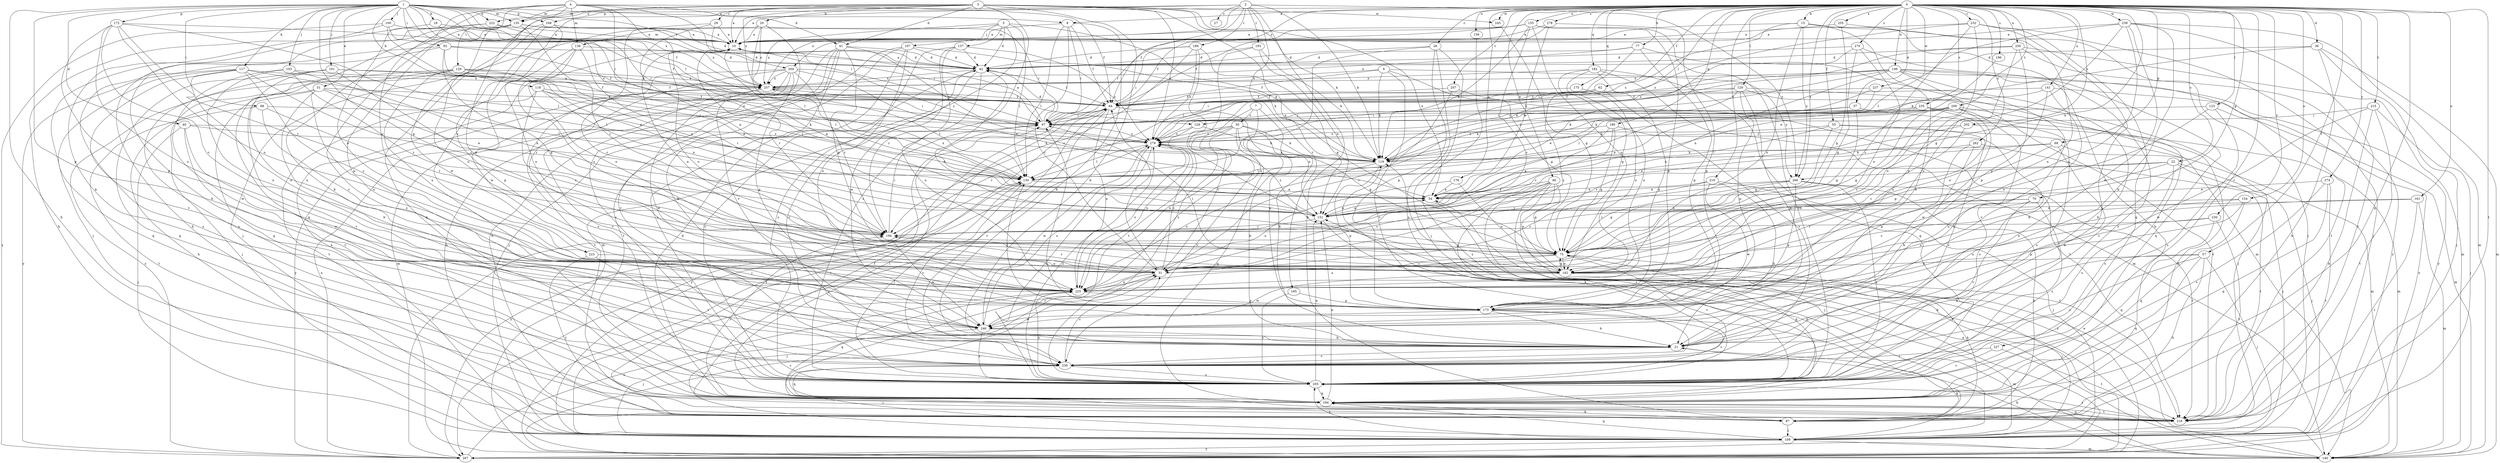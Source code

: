 strict digraph  {
0;
1;
2;
3;
4;
5;
6;
7;
8;
10;
15;
18;
20;
21;
22;
26;
27;
29;
30;
31;
36;
37;
40;
41;
42;
46;
51;
54;
55;
57;
62;
64;
68;
70;
75;
77;
87;
88;
92;
97;
100;
101;
103;
107;
108;
117;
118;
119;
120;
123;
128;
129;
130;
135;
136;
137;
140;
141;
146;
151;
154;
155;
156;
161;
162;
168;
172;
173;
175;
176;
180;
182;
184;
185;
189;
193;
194;
196;
202;
204;
205;
207;
209;
210;
215;
216;
222;
223;
225;
227;
230;
232;
235;
236;
237;
239;
245;
246;
250;
255;
257;
262;
266;
267;
270;
274;
278;
279;
0 -> 8  [label=a];
0 -> 15  [label=b];
0 -> 22  [label=c];
0 -> 26  [label=c];
0 -> 36  [label=d];
0 -> 37  [label=d];
0 -> 46  [label=e];
0 -> 55  [label=f];
0 -> 57  [label=f];
0 -> 62  [label=f];
0 -> 68  [label=g];
0 -> 70  [label=g];
0 -> 77  [label=h];
0 -> 120  [label=l];
0 -> 123  [label=l];
0 -> 128  [label=l];
0 -> 141  [label=n];
0 -> 146  [label=n];
0 -> 151  [label=n];
0 -> 154  [label=o];
0 -> 155  [label=o];
0 -> 156  [label=o];
0 -> 161  [label=o];
0 -> 168  [label=p];
0 -> 175  [label=q];
0 -> 176  [label=q];
0 -> 180  [label=q];
0 -> 182  [label=q];
0 -> 184  [label=q];
0 -> 196  [label=s];
0 -> 202  [label=s];
0 -> 204  [label=s];
0 -> 207  [label=t];
0 -> 209  [label=t];
0 -> 210  [label=t];
0 -> 215  [label=t];
0 -> 216  [label=t];
0 -> 227  [label=v];
0 -> 230  [label=v];
0 -> 232  [label=v];
0 -> 235  [label=v];
0 -> 237  [label=w];
0 -> 239  [label=w];
0 -> 245  [label=w];
0 -> 250  [label=x];
0 -> 255  [label=x];
0 -> 262  [label=y];
0 -> 266  [label=y];
0 -> 270  [label=z];
0 -> 274  [label=z];
0 -> 278  [label=z];
1 -> 8  [label=a];
1 -> 18  [label=b];
1 -> 40  [label=d];
1 -> 51  [label=e];
1 -> 64  [label=f];
1 -> 75  [label=g];
1 -> 87  [label=h];
1 -> 88  [label=i];
1 -> 92  [label=i];
1 -> 97  [label=i];
1 -> 100  [label=j];
1 -> 101  [label=j];
1 -> 103  [label=j];
1 -> 117  [label=k];
1 -> 118  [label=k];
1 -> 128  [label=l];
1 -> 135  [label=m];
1 -> 168  [label=p];
1 -> 172  [label=p];
1 -> 173  [label=p];
1 -> 204  [label=s];
1 -> 222  [label=u];
1 -> 257  [label=x];
1 -> 279  [label=z];
2 -> 10  [label=a];
2 -> 27  [label=c];
2 -> 64  [label=f];
2 -> 87  [label=h];
2 -> 119  [label=k];
2 -> 185  [label=r];
2 -> 189  [label=r];
2 -> 193  [label=r];
2 -> 222  [label=u];
2 -> 257  [label=x];
2 -> 266  [label=y];
3 -> 10  [label=a];
3 -> 20  [label=b];
3 -> 21  [label=b];
3 -> 29  [label=c];
3 -> 41  [label=d];
3 -> 54  [label=e];
3 -> 119  [label=k];
3 -> 135  [label=m];
3 -> 151  [label=n];
3 -> 205  [label=s];
3 -> 223  [label=u];
3 -> 245  [label=w];
3 -> 246  [label=w];
3 -> 257  [label=x];
3 -> 279  [label=z];
4 -> 41  [label=d];
4 -> 54  [label=e];
4 -> 64  [label=f];
4 -> 97  [label=i];
4 -> 129  [label=l];
4 -> 130  [label=l];
4 -> 135  [label=m];
4 -> 136  [label=m];
4 -> 162  [label=o];
4 -> 223  [label=u];
4 -> 225  [label=u];
5 -> 42  [label=d];
5 -> 107  [label=j];
5 -> 119  [label=k];
5 -> 130  [label=l];
5 -> 136  [label=m];
5 -> 137  [label=m];
5 -> 140  [label=m];
5 -> 257  [label=x];
6 -> 64  [label=f];
6 -> 75  [label=g];
6 -> 119  [label=k];
6 -> 236  [label=v];
6 -> 257  [label=x];
6 -> 266  [label=y];
7 -> 21  [label=b];
7 -> 30  [label=c];
7 -> 31  [label=c];
7 -> 173  [label=p];
8 -> 10  [label=a];
8 -> 21  [label=b];
8 -> 31  [label=c];
8 -> 64  [label=f];
8 -> 97  [label=i];
8 -> 130  [label=l];
10 -> 42  [label=d];
10 -> 162  [label=o];
10 -> 194  [label=r];
15 -> 10  [label=a];
15 -> 21  [label=b];
15 -> 87  [label=h];
15 -> 108  [label=j];
15 -> 162  [label=o];
15 -> 266  [label=y];
15 -> 279  [label=z];
18 -> 10  [label=a];
18 -> 21  [label=b];
18 -> 97  [label=i];
20 -> 10  [label=a];
20 -> 31  [label=c];
20 -> 97  [label=i];
20 -> 130  [label=l];
20 -> 236  [label=v];
20 -> 257  [label=x];
21 -> 236  [label=v];
22 -> 108  [label=j];
22 -> 130  [label=l];
22 -> 205  [label=s];
22 -> 216  [label=t];
22 -> 225  [label=u];
22 -> 266  [label=y];
26 -> 42  [label=d];
26 -> 173  [label=p];
26 -> 205  [label=s];
26 -> 225  [label=u];
26 -> 267  [label=y];
29 -> 10  [label=a];
29 -> 97  [label=i];
29 -> 108  [label=j];
29 -> 151  [label=n];
30 -> 21  [label=b];
30 -> 75  [label=g];
30 -> 119  [label=k];
30 -> 184  [label=q];
30 -> 194  [label=r];
30 -> 225  [label=u];
30 -> 236  [label=v];
30 -> 279  [label=z];
31 -> 64  [label=f];
31 -> 108  [label=j];
31 -> 194  [label=r];
31 -> 225  [label=u];
31 -> 279  [label=z];
36 -> 42  [label=d];
36 -> 87  [label=h];
36 -> 108  [label=j];
36 -> 119  [label=k];
36 -> 140  [label=m];
37 -> 75  [label=g];
37 -> 97  [label=i];
37 -> 119  [label=k];
37 -> 205  [label=s];
40 -> 108  [label=j];
40 -> 119  [label=k];
40 -> 236  [label=v];
40 -> 246  [label=w];
40 -> 279  [label=z];
41 -> 21  [label=b];
41 -> 42  [label=d];
41 -> 75  [label=g];
41 -> 87  [label=h];
41 -> 205  [label=s];
41 -> 236  [label=v];
41 -> 279  [label=z];
42 -> 10  [label=a];
42 -> 64  [label=f];
42 -> 205  [label=s];
42 -> 225  [label=u];
42 -> 236  [label=v];
42 -> 257  [label=x];
46 -> 31  [label=c];
46 -> 54  [label=e];
46 -> 75  [label=g];
46 -> 108  [label=j];
46 -> 162  [label=o];
46 -> 205  [label=s];
46 -> 216  [label=t];
46 -> 267  [label=y];
51 -> 21  [label=b];
51 -> 54  [label=e];
51 -> 64  [label=f];
51 -> 87  [label=h];
51 -> 130  [label=l];
51 -> 225  [label=u];
51 -> 236  [label=v];
54 -> 151  [label=n];
54 -> 257  [label=x];
54 -> 267  [label=y];
55 -> 75  [label=g];
55 -> 130  [label=l];
55 -> 140  [label=m];
55 -> 236  [label=v];
55 -> 279  [label=z];
57 -> 21  [label=b];
57 -> 87  [label=h];
57 -> 108  [label=j];
57 -> 162  [label=o];
57 -> 184  [label=q];
57 -> 236  [label=v];
62 -> 31  [label=c];
62 -> 64  [label=f];
62 -> 97  [label=i];
62 -> 236  [label=v];
64 -> 97  [label=i];
64 -> 108  [label=j];
64 -> 151  [label=n];
64 -> 225  [label=u];
64 -> 236  [label=v];
64 -> 267  [label=y];
68 -> 21  [label=b];
68 -> 75  [label=g];
68 -> 119  [label=k];
68 -> 194  [label=r];
68 -> 205  [label=s];
70 -> 151  [label=n];
70 -> 194  [label=r];
70 -> 205  [label=s];
70 -> 225  [label=u];
70 -> 236  [label=v];
75 -> 31  [label=c];
75 -> 42  [label=d];
75 -> 87  [label=h];
75 -> 162  [label=o];
75 -> 225  [label=u];
75 -> 236  [label=v];
77 -> 42  [label=d];
77 -> 130  [label=l];
77 -> 140  [label=m];
77 -> 173  [label=p];
77 -> 257  [label=x];
87 -> 64  [label=f];
87 -> 97  [label=i];
87 -> 108  [label=j];
88 -> 31  [label=c];
88 -> 97  [label=i];
88 -> 194  [label=r];
88 -> 216  [label=t];
92 -> 21  [label=b];
92 -> 42  [label=d];
92 -> 64  [label=f];
92 -> 75  [label=g];
92 -> 151  [label=n];
92 -> 236  [label=v];
97 -> 10  [label=a];
97 -> 42  [label=d];
97 -> 279  [label=z];
100 -> 10  [label=a];
100 -> 64  [label=f];
100 -> 87  [label=h];
100 -> 151  [label=n];
100 -> 267  [label=y];
101 -> 64  [label=f];
101 -> 184  [label=q];
101 -> 194  [label=r];
101 -> 205  [label=s];
101 -> 225  [label=u];
101 -> 257  [label=x];
103 -> 151  [label=n];
103 -> 194  [label=r];
103 -> 225  [label=u];
103 -> 246  [label=w];
103 -> 257  [label=x];
107 -> 42  [label=d];
107 -> 108  [label=j];
107 -> 119  [label=k];
107 -> 205  [label=s];
107 -> 216  [label=t];
107 -> 225  [label=u];
108 -> 10  [label=a];
108 -> 21  [label=b];
108 -> 140  [label=m];
108 -> 184  [label=q];
108 -> 205  [label=s];
108 -> 267  [label=y];
108 -> 279  [label=z];
117 -> 31  [label=c];
117 -> 130  [label=l];
117 -> 184  [label=q];
117 -> 194  [label=r];
117 -> 205  [label=s];
117 -> 225  [label=u];
117 -> 257  [label=x];
117 -> 267  [label=y];
118 -> 31  [label=c];
118 -> 64  [label=f];
118 -> 119  [label=k];
118 -> 130  [label=l];
118 -> 151  [label=n];
118 -> 216  [label=t];
119 -> 130  [label=l];
119 -> 173  [label=p];
119 -> 225  [label=u];
120 -> 54  [label=e];
120 -> 64  [label=f];
120 -> 108  [label=j];
120 -> 130  [label=l];
120 -> 173  [label=p];
120 -> 216  [label=t];
120 -> 246  [label=w];
123 -> 97  [label=i];
123 -> 140  [label=m];
123 -> 162  [label=o];
123 -> 205  [label=s];
128 -> 119  [label=k];
128 -> 225  [label=u];
128 -> 279  [label=z];
129 -> 54  [label=e];
129 -> 64  [label=f];
129 -> 108  [label=j];
129 -> 130  [label=l];
129 -> 184  [label=q];
129 -> 225  [label=u];
129 -> 257  [label=x];
129 -> 267  [label=y];
130 -> 54  [label=e];
130 -> 236  [label=v];
130 -> 267  [label=y];
135 -> 10  [label=a];
135 -> 21  [label=b];
135 -> 42  [label=d];
135 -> 173  [label=p];
135 -> 184  [label=q];
135 -> 194  [label=r];
135 -> 225  [label=u];
136 -> 31  [label=c];
136 -> 42  [label=d];
136 -> 162  [label=o];
136 -> 173  [label=p];
136 -> 194  [label=r];
137 -> 42  [label=d];
137 -> 194  [label=r];
137 -> 205  [label=s];
137 -> 246  [label=w];
137 -> 279  [label=z];
140 -> 21  [label=b];
140 -> 31  [label=c];
140 -> 54  [label=e];
140 -> 64  [label=f];
140 -> 119  [label=k];
140 -> 151  [label=n];
141 -> 21  [label=b];
141 -> 64  [label=f];
141 -> 119  [label=k];
141 -> 162  [label=o];
141 -> 267  [label=y];
146 -> 97  [label=i];
146 -> 119  [label=k];
146 -> 130  [label=l];
146 -> 151  [label=n];
146 -> 162  [label=o];
146 -> 184  [label=q];
146 -> 205  [label=s];
146 -> 236  [label=v];
146 -> 257  [label=x];
146 -> 267  [label=y];
151 -> 10  [label=a];
151 -> 54  [label=e];
151 -> 87  [label=h];
151 -> 194  [label=r];
151 -> 279  [label=z];
154 -> 31  [label=c];
154 -> 151  [label=n];
154 -> 173  [label=p];
154 -> 184  [label=q];
155 -> 10  [label=a];
155 -> 31  [label=c];
155 -> 64  [label=f];
155 -> 97  [label=i];
155 -> 119  [label=k];
155 -> 162  [label=o];
155 -> 173  [label=p];
155 -> 205  [label=s];
156 -> 108  [label=j];
161 -> 140  [label=m];
161 -> 151  [label=n];
161 -> 162  [label=o];
161 -> 216  [label=t];
162 -> 10  [label=a];
162 -> 75  [label=g];
162 -> 97  [label=i];
162 -> 108  [label=j];
162 -> 246  [label=w];
162 -> 279  [label=z];
168 -> 10  [label=a];
168 -> 184  [label=q];
168 -> 205  [label=s];
168 -> 225  [label=u];
168 -> 246  [label=w];
172 -> 10  [label=a];
172 -> 31  [label=c];
172 -> 130  [label=l];
172 -> 162  [label=o];
172 -> 173  [label=p];
172 -> 194  [label=r];
172 -> 225  [label=u];
173 -> 21  [label=b];
173 -> 97  [label=i];
173 -> 130  [label=l];
173 -> 140  [label=m];
173 -> 205  [label=s];
173 -> 246  [label=w];
175 -> 64  [label=f];
175 -> 162  [label=o];
176 -> 54  [label=e];
176 -> 162  [label=o];
176 -> 225  [label=u];
180 -> 75  [label=g];
180 -> 151  [label=n];
180 -> 194  [label=r];
180 -> 205  [label=s];
180 -> 279  [label=z];
182 -> 75  [label=g];
182 -> 140  [label=m];
182 -> 173  [label=p];
182 -> 184  [label=q];
182 -> 225  [label=u];
182 -> 257  [label=x];
184 -> 42  [label=d];
184 -> 87  [label=h];
184 -> 97  [label=i];
184 -> 119  [label=k];
184 -> 151  [label=n];
184 -> 194  [label=r];
184 -> 216  [label=t];
185 -> 173  [label=p];
185 -> 205  [label=s];
189 -> 42  [label=d];
189 -> 75  [label=g];
189 -> 97  [label=i];
189 -> 194  [label=r];
189 -> 216  [label=t];
189 -> 279  [label=z];
193 -> 42  [label=d];
193 -> 119  [label=k];
193 -> 151  [label=n];
193 -> 205  [label=s];
194 -> 75  [label=g];
194 -> 97  [label=i];
194 -> 246  [label=w];
196 -> 54  [label=e];
202 -> 31  [label=c];
202 -> 140  [label=m];
202 -> 151  [label=n];
202 -> 279  [label=z];
204 -> 54  [label=e];
204 -> 87  [label=h];
204 -> 140  [label=m];
204 -> 173  [label=p];
204 -> 194  [label=r];
204 -> 205  [label=s];
204 -> 216  [label=t];
204 -> 257  [label=x];
204 -> 279  [label=z];
205 -> 75  [label=g];
205 -> 130  [label=l];
205 -> 151  [label=n];
205 -> 184  [label=q];
205 -> 225  [label=u];
205 -> 279  [label=z];
207 -> 31  [label=c];
207 -> 64  [label=f];
207 -> 216  [label=t];
209 -> 21  [label=b];
209 -> 31  [label=c];
209 -> 75  [label=g];
209 -> 87  [label=h];
209 -> 97  [label=i];
209 -> 130  [label=l];
209 -> 151  [label=n];
209 -> 246  [label=w];
210 -> 21  [label=b];
210 -> 54  [label=e];
210 -> 108  [label=j];
210 -> 194  [label=r];
210 -> 246  [label=w];
215 -> 87  [label=h];
215 -> 97  [label=i];
215 -> 108  [label=j];
215 -> 216  [label=t];
215 -> 246  [label=w];
216 -> 184  [label=q];
216 -> 205  [label=s];
222 -> 10  [label=a];
222 -> 87  [label=h];
222 -> 108  [label=j];
222 -> 257  [label=x];
223 -> 162  [label=o];
223 -> 216  [label=t];
223 -> 236  [label=v];
225 -> 173  [label=p];
225 -> 184  [label=q];
225 -> 279  [label=z];
227 -> 205  [label=s];
227 -> 216  [label=t];
227 -> 236  [label=v];
230 -> 184  [label=q];
230 -> 194  [label=r];
230 -> 216  [label=t];
230 -> 225  [label=u];
232 -> 10  [label=a];
232 -> 31  [label=c];
232 -> 108  [label=j];
232 -> 173  [label=p];
232 -> 184  [label=q];
232 -> 205  [label=s];
232 -> 279  [label=z];
235 -> 54  [label=e];
235 -> 97  [label=i];
235 -> 119  [label=k];
235 -> 162  [label=o];
235 -> 236  [label=v];
236 -> 31  [label=c];
236 -> 108  [label=j];
236 -> 184  [label=q];
236 -> 205  [label=s];
237 -> 21  [label=b];
237 -> 64  [label=f];
237 -> 119  [label=k];
237 -> 279  [label=z];
239 -> 10  [label=a];
239 -> 21  [label=b];
239 -> 75  [label=g];
239 -> 130  [label=l];
239 -> 140  [label=m];
239 -> 216  [label=t];
239 -> 225  [label=u];
239 -> 246  [label=w];
245 -> 75  [label=g];
246 -> 21  [label=b];
246 -> 31  [label=c];
246 -> 108  [label=j];
246 -> 205  [label=s];
246 -> 279  [label=z];
250 -> 42  [label=d];
250 -> 140  [label=m];
250 -> 173  [label=p];
250 -> 225  [label=u];
250 -> 267  [label=y];
250 -> 279  [label=z];
255 -> 10  [label=a];
255 -> 75  [label=g];
255 -> 225  [label=u];
257 -> 64  [label=f];
257 -> 97  [label=i];
257 -> 130  [label=l];
257 -> 236  [label=v];
257 -> 246  [label=w];
257 -> 267  [label=y];
262 -> 21  [label=b];
262 -> 108  [label=j];
262 -> 119  [label=k];
262 -> 173  [label=p];
266 -> 31  [label=c];
266 -> 54  [label=e];
266 -> 75  [label=g];
266 -> 87  [label=h];
266 -> 173  [label=p];
266 -> 205  [label=s];
266 -> 216  [label=t];
267 -> 130  [label=l];
267 -> 225  [label=u];
267 -> 257  [label=x];
270 -> 42  [label=d];
270 -> 75  [label=g];
270 -> 119  [label=k];
270 -> 162  [label=o];
270 -> 216  [label=t];
274 -> 54  [label=e];
274 -> 184  [label=q];
274 -> 205  [label=s];
274 -> 216  [label=t];
278 -> 10  [label=a];
278 -> 54  [label=e];
278 -> 64  [label=f];
278 -> 173  [label=p];
279 -> 119  [label=k];
279 -> 130  [label=l];
279 -> 205  [label=s];
279 -> 246  [label=w];
}
